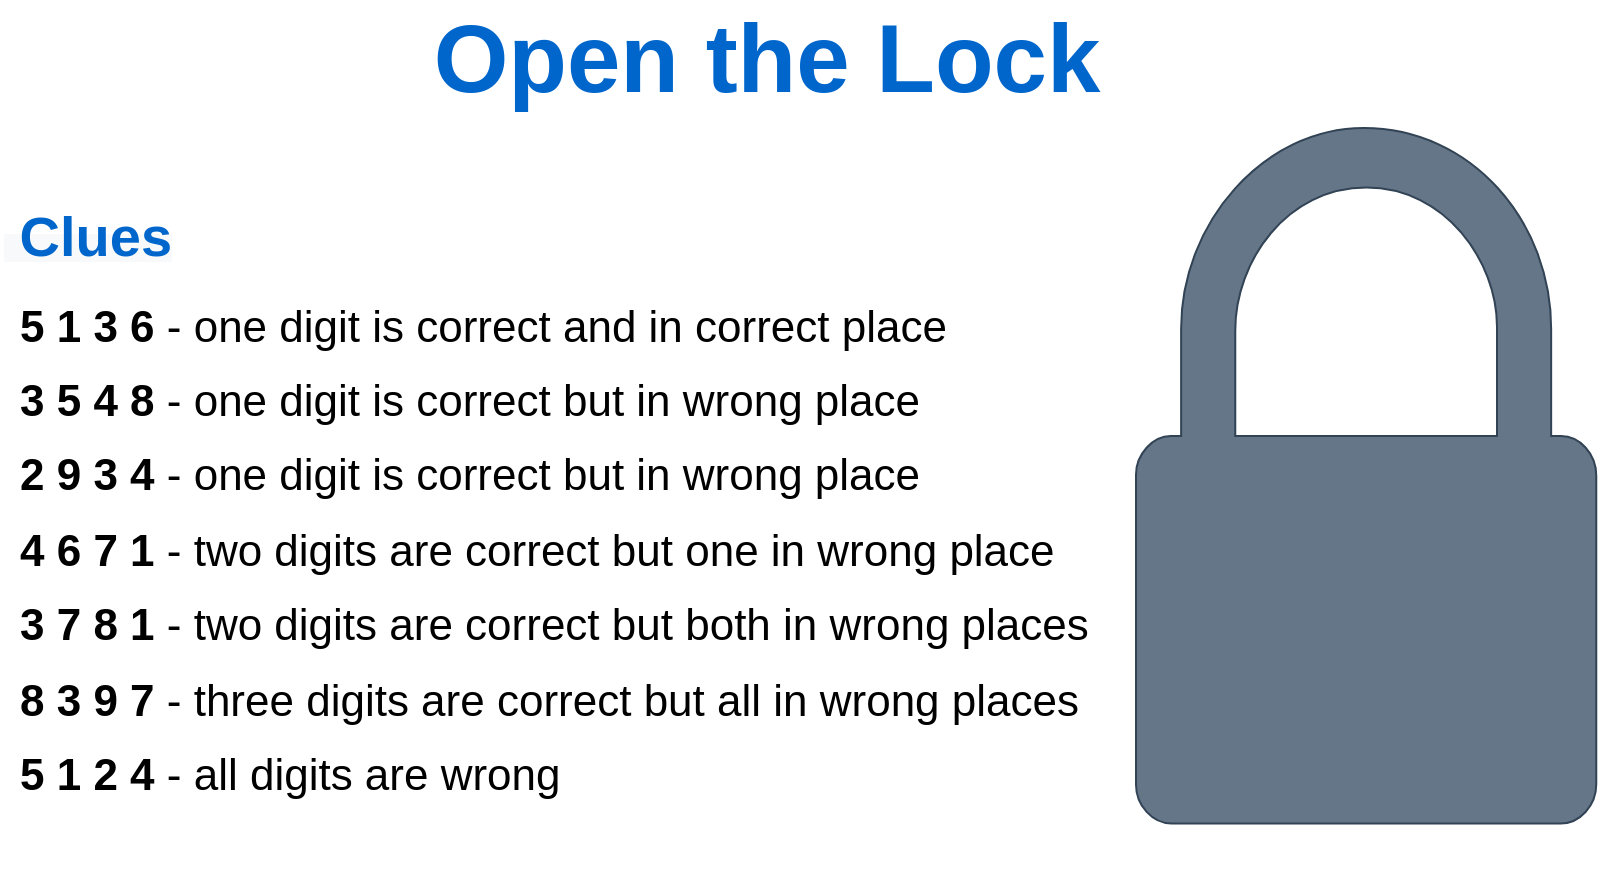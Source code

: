 <mxfile version="13.7.7" type="device"><diagram id="2sUn2XQQ8oBaBQfB5bSw" name="Page-1"><mxGraphModel dx="1355" dy="722" grid="1" gridSize="10" guides="1" tooltips="1" connect="1" arrows="1" fold="1" page="1" pageScale="1" pageWidth="1169" pageHeight="827" math="0" shadow="0"><root><mxCell id="0"/><mxCell id="1" parent="0"/><mxCell id="Budih3P797xQM_tITHwA-5" value="&lt;font style=&quot;font-size: 48px&quot;&gt;&lt;b&gt;&lt;font color=&quot;#0066cc&quot;&gt;Open the Lock&lt;/font&gt;&lt;br&gt;&lt;/b&gt;&lt;/font&gt;" style="text;html=1;resizable=0;autosize=1;align=center;verticalAlign=middle;points=[];fillColor=none;strokeColor=none;rounded=0;" parent="1" vertex="1"><mxGeometry x="440" y="130" width="350" height="30" as="geometry"/></mxCell><mxCell id="Budih3P797xQM_tITHwA-6" value="&lt;p style=&quot;box-sizing: border-box ; margin: 0px 0px 8px ; padding: 0px ; min-height: 24px ; line-height: 170% ; font-family: &amp;#34;proximanova&amp;#34; , &amp;#34;helvetica&amp;#34; , &amp;#34;arial&amp;#34; , sans-serif ; background-color: rgb(255 , 255 , 255) ; font-size: 22px&quot;&gt;&lt;font style=&quot;font-size: 22px&quot;&gt;&lt;b&gt;5 1 3 6&lt;/b&gt;&amp;nbsp;- one digit is correct and in correct place&lt;br&gt;&lt;/font&gt;&lt;font style=&quot;font-size: 22px&quot;&gt;&lt;b&gt;3 5 4 8&lt;/b&gt;&amp;nbsp;- one digit is correct&amp;nbsp;but in wrong place&lt;br&gt;&lt;/font&gt;&lt;font style=&quot;font-size: 22px&quot;&gt;&lt;b&gt;2 9 3 4&lt;/b&gt;&amp;nbsp;- one digit is correct&amp;nbsp;but in wrong place&lt;br&gt;&lt;/font&gt;&lt;font style=&quot;font-size: 22px&quot;&gt;&lt;b&gt;4 6 7 1&lt;/b&gt;&amp;nbsp;- two digits are correct but one in wrong place&lt;br&gt;&lt;/font&gt;&lt;font style=&quot;font-size: 22px&quot;&gt;&lt;b&gt;3 7 8 1&lt;/b&gt; - two digits are correct but both in wrong places&lt;br&gt;&lt;/font&gt;&lt;font style=&quot;font-size: 22px&quot;&gt;&lt;b&gt;8 3 9 7&lt;/b&gt;&amp;nbsp;- three digits are correct but all in wrong places&lt;br&gt;&lt;/font&gt;&lt;font style=&quot;font-size: 22px&quot;&gt;&lt;b&gt;5 1 2 4&lt;/b&gt; - all digits are wrong&lt;/font&gt;&lt;/p&gt;" style="text;html=1;resizable=0;autosize=1;align=left;verticalAlign=middle;points=[];fillColor=none;strokeColor=none;rounded=0;" parent="1" vertex="1"><mxGeometry x="240" y="260" width="550" height="270" as="geometry"/></mxCell><mxCell id="Budih3P797xQM_tITHwA-8" value="&lt;b style=&quot;color: rgb(0 , 0 , 0) ; font-family: &amp;#34;helvetica&amp;#34; ; font-style: normal ; letter-spacing: normal ; text-align: center ; text-indent: 0px ; text-transform: none ; word-spacing: 0px ; background-color: rgb(248 , 249 , 250)&quot;&gt;&lt;font color=&quot;#0066cc&quot; style=&quot;font-size: 28px&quot;&gt;&amp;nbsp;Clues&lt;/font&gt;&lt;/b&gt;" style="text;whiteSpace=wrap;html=1;" parent="1" vertex="1"><mxGeometry x="232" y="211" width="370" height="40" as="geometry"/></mxCell><mxCell id="Budih3P797xQM_tITHwA-19" value="" style="group;fillColor=#ffffff;" parent="1" vertex="1" connectable="0"><mxGeometry x="800" y="180" width="240" height="370" as="geometry"/></mxCell><mxCell id="Budih3P797xQM_tITHwA-18" value="" style="pointerEvents=1;shadow=0;dashed=0;html=1;strokeColor=#314354;labelPosition=center;verticalLabelPosition=bottom;verticalAlign=top;outlineConnect=0;align=center;shape=mxgraph.office.security.lock_protected;fillColor=#647687;fontColor=#ffffff;" parent="Budih3P797xQM_tITHwA-19" vertex="1"><mxGeometry width="230.137" height="347.733" as="geometry"/></mxCell><mxCell id="2i8nNUU2xyn2fU81fx7c-2" value="" style="shape=image;html=1;verticalAlign=top;verticalLabelPosition=bottom;labelBackgroundColor=#ffffff;imageAspect=0;aspect=fixed;image=https://cdn0.iconfinder.com/data/icons/security-double-colour-blue-black-vol-3/52/security__password__protection__access-128.png;fontColor=#0066CC;" vertex="1" parent="Budih3P797xQM_tITHwA-19"><mxGeometry x="3.7" y="139.64" width="224.3" height="224.3" as="geometry"/></mxCell></root></mxGraphModel></diagram></mxfile>